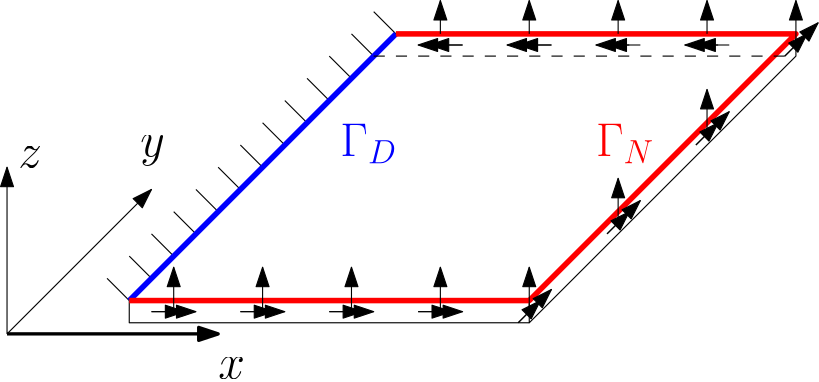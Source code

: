 <?xml version="1.0"?>
<!DOCTYPE ipe SYSTEM "ipe.dtd">
<ipe version="70206" creator="Ipe 7.2.9">
<info created="D:20191209201201" modified="D:20191209202347"/>
<ipestyle name="basic">
<symbol name="arrow/arc(spx)">
<path stroke="sym-stroke" fill="sym-stroke" pen="sym-pen">
0 0 m
-1 0.333 l
-1 -0.333 l
h
</path>
</symbol>
<symbol name="arrow/farc(spx)">
<path stroke="sym-stroke" fill="white" pen="sym-pen">
0 0 m
-1 0.333 l
-1 -0.333 l
h
</path>
</symbol>
<symbol name="arrow/ptarc(spx)">
<path stroke="sym-stroke" fill="sym-stroke" pen="sym-pen">
0 0 m
-1 0.333 l
-0.8 0 l
-1 -0.333 l
h
</path>
</symbol>
<symbol name="arrow/fptarc(spx)">
<path stroke="sym-stroke" fill="white" pen="sym-pen">
0 0 m
-1 0.333 l
-0.8 0 l
-1 -0.333 l
h
</path>
</symbol>
<symbol name="mark/circle(sx)" transformations="translations">
<path fill="sym-stroke">
0.6 0 0 0.6 0 0 e
0.4 0 0 0.4 0 0 e
</path>
</symbol>
<symbol name="mark/disk(sx)" transformations="translations">
<path fill="sym-stroke">
0.6 0 0 0.6 0 0 e
</path>
</symbol>
<symbol name="mark/fdisk(sfx)" transformations="translations">
<group>
<path fill="sym-fill">
0.5 0 0 0.5 0 0 e
</path>
<path fill="sym-stroke" fillrule="eofill">
0.6 0 0 0.6 0 0 e
0.4 0 0 0.4 0 0 e
</path>
</group>
</symbol>
<symbol name="mark/box(sx)" transformations="translations">
<path fill="sym-stroke" fillrule="eofill">
-0.6 -0.6 m
0.6 -0.6 l
0.6 0.6 l
-0.6 0.6 l
h
-0.4 -0.4 m
0.4 -0.4 l
0.4 0.4 l
-0.4 0.4 l
h
</path>
</symbol>
<symbol name="mark/square(sx)" transformations="translations">
<path fill="sym-stroke">
-0.6 -0.6 m
0.6 -0.6 l
0.6 0.6 l
-0.6 0.6 l
h
</path>
</symbol>
<symbol name="mark/fsquare(sfx)" transformations="translations">
<group>
<path fill="sym-fill">
-0.5 -0.5 m
0.5 -0.5 l
0.5 0.5 l
-0.5 0.5 l
h
</path>
<path fill="sym-stroke" fillrule="eofill">
-0.6 -0.6 m
0.6 -0.6 l
0.6 0.6 l
-0.6 0.6 l
h
-0.4 -0.4 m
0.4 -0.4 l
0.4 0.4 l
-0.4 0.4 l
h
</path>
</group>
</symbol>
<symbol name="mark/cross(sx)" transformations="translations">
<group>
<path fill="sym-stroke">
-0.43 -0.57 m
0.57 0.43 l
0.43 0.57 l
-0.57 -0.43 l
h
</path>
<path fill="sym-stroke">
-0.43 0.57 m
0.57 -0.43 l
0.43 -0.57 l
-0.57 0.43 l
h
</path>
</group>
</symbol>
<symbol name="arrow/fnormal(spx)">
<path stroke="sym-stroke" fill="white" pen="sym-pen">
0 0 m
-1 0.333 l
-1 -0.333 l
h
</path>
</symbol>
<symbol name="arrow/pointed(spx)">
<path stroke="sym-stroke" fill="sym-stroke" pen="sym-pen">
0 0 m
-1 0.333 l
-0.8 0 l
-1 -0.333 l
h
</path>
</symbol>
<symbol name="arrow/fpointed(spx)">
<path stroke="sym-stroke" fill="white" pen="sym-pen">
0 0 m
-1 0.333 l
-0.8 0 l
-1 -0.333 l
h
</path>
</symbol>
<symbol name="arrow/linear(spx)">
<path stroke="sym-stroke" pen="sym-pen">
-1 0.333 m
0 0 l
-1 -0.333 l
</path>
</symbol>
<symbol name="arrow/fdouble(spx)">
<path stroke="sym-stroke" fill="white" pen="sym-pen">
0 0 m
-1 0.333 l
-1 -0.333 l
h
-1 0 m
-2 0.333 l
-2 -0.333 l
h
</path>
</symbol>
<symbol name="arrow/double(spx)">
<path stroke="sym-stroke" fill="sym-stroke" pen="sym-pen">
0 0 m
-1 0.333 l
-1 -0.333 l
h
-1 0 m
-2 0.333 l
-2 -0.333 l
h
</path>
</symbol>
<pen name="heavier" value="0.8"/>
<pen name="fat" value="1.2"/>
<pen name="ultrafat" value="2"/>
<symbolsize name="large" value="5"/>
<symbolsize name="small" value="2"/>
<symbolsize name="tiny" value="1.1"/>
<arrowsize name="large" value="10"/>
<arrowsize name="small" value="5"/>
<arrowsize name="tiny" value="3"/>
<color name="red" value="1 0 0"/>
<color name="green" value="0 1 0"/>
<color name="blue" value="0 0 1"/>
<color name="yellow" value="1 1 0"/>
<color name="orange" value="1 0.647 0"/>
<color name="gold" value="1 0.843 0"/>
<color name="purple" value="0.627 0.125 0.941"/>
<color name="gray" value="0.745"/>
<color name="brown" value="0.647 0.165 0.165"/>
<color name="navy" value="0 0 0.502"/>
<color name="pink" value="1 0.753 0.796"/>
<color name="seagreen" value="0.18 0.545 0.341"/>
<color name="turquoise" value="0.251 0.878 0.816"/>
<color name="violet" value="0.933 0.51 0.933"/>
<color name="darkblue" value="0 0 0.545"/>
<color name="darkcyan" value="0 0.545 0.545"/>
<color name="darkgray" value="0.663"/>
<color name="darkgreen" value="0 0.392 0"/>
<color name="darkmagenta" value="0.545 0 0.545"/>
<color name="darkorange" value="1 0.549 0"/>
<color name="darkred" value="0.545 0 0"/>
<color name="lightblue" value="0.678 0.847 0.902"/>
<color name="lightcyan" value="0.878 1 1"/>
<color name="lightgray" value="0.827"/>
<color name="lightgreen" value="0.565 0.933 0.565"/>
<color name="lightyellow" value="1 1 0.878"/>
<dashstyle name="dashed" value="[4] 0"/>
<dashstyle name="dotted" value="[1 3] 0"/>
<dashstyle name="dash dotted" value="[4 2 1 2] 0"/>
<dashstyle name="dash dot dotted" value="[4 2 1 2 1 2] 0"/>
<textsize name="large" value="\large"/>
<textsize name="Large" value="\Large"/>
<textsize name="LARGE" value="\LARGE"/>
<textsize name="huge" value="\huge"/>
<textsize name="Huge" value="\Huge"/>
<textsize name="small" value="\small"/>
<textsize name="footnote" value="\footnotesize"/>
<textsize name="tiny" value="\tiny"/>
<textstyle name="center" begin="\begin{center}" end="\end{center}"/>
<textstyle name="itemize" begin="\begin{itemize}" end="\end{itemize}"/>
<textstyle name="item" begin="\begin{itemize}\item{}" end="\end{itemize}"/>
<gridsize name="4 pts" value="4"/>
<gridsize name="8 pts (~3 mm)" value="8"/>
<gridsize name="16 pts (~6 mm)" value="16"/>
<gridsize name="32 pts (~12 mm)" value="32"/>
<gridsize name="10 pts (~3.5 mm)" value="10"/>
<gridsize name="20 pts (~7 mm)" value="20"/>
<gridsize name="14 pts (~5 mm)" value="14"/>
<gridsize name="28 pts (~10 mm)" value="28"/>
<gridsize name="56 pts (~20 mm)" value="56"/>
<anglesize name="90 deg" value="90"/>
<anglesize name="60 deg" value="60"/>
<anglesize name="45 deg" value="45"/>
<anglesize name="30 deg" value="30"/>
<anglesize name="22.5 deg" value="22.5"/>
<opacity name="10%" value="0.1"/>
<opacity name="30%" value="0.3"/>
<opacity name="50%" value="0.5"/>
<opacity name="75%" value="0.75"/>
<tiling name="falling" angle="-60" step="4" width="1"/>
<tiling name="rising" angle="30" step="4" width="1"/>
</ipestyle>
<page>
<layer name="alpha"/>
<view layers="alpha" active="alpha"/>
<path layer="alpha" matrix="1 0 0 1 96 72" stroke="black">
48 464 m
40 472 l
40 472 l
</path>
<path matrix="1 0 0 1 96 72" stroke="black">
56 472 m
48 480 l
</path>
<path matrix="1 0 0 1 96 72" stroke="black">
64 480 m
56 488 l
</path>
<path matrix="1 0 0 1 96 72" stroke="black">
72 488 m
64 496 l
</path>
<path matrix="1 0 0 1 96 72" stroke="black">
80 496 m
72 504 l
</path>
<path matrix="1 0 0 1 96 72" stroke="black">
88 504 m
80 512 l
</path>
<path matrix="1 0 0 1 96 72" stroke="black">
96 512 m
88 520 l
</path>
<path matrix="1 0 0 1 96 72" stroke="black">
104 520 m
96 528 l
</path>
<path matrix="1 0 0 1 96 72" stroke="black">
112 528 m
104 536 l
</path>
<path matrix="1 0 0 1 96 72" stroke="black">
120 536 m
112 544 l
</path>
<path matrix="1 0 0 1 96 72" stroke="black">
128 544 m
120 552 l
</path>
<path matrix="1 0 0 1 96 72" stroke="black">
136 552 m
128 560 l
</path>
<path matrix="1 0 0 1 96 72" stroke="black">
144 560 m
136 568 l
</path>
<path matrix="1 0 0 1 96 72" stroke="black" pen="fat" arrow="normal/normal">
4 452 m
80 452 l
</path>
<path matrix="1 0 0 1 96 72" stroke="black" arrow="normal/normal">
4 452 m
56 504 l
</path>
<text matrix="1 0 0 1 92 80" transformations="translations" pos="84 428" stroke="black" type="label" width="9.579" height="7.412" depth="0" valign="baseline" size="LARGE" style="math">x</text>
<text matrix="1 0 0 1 96 72" transformations="translations" pos="52 516" stroke="black" type="label" width="8.837" height="7.41" depth="3.35" valign="baseline" size="LARGE" style="math">y</text>
<path matrix="1 0 0 1 96 72" stroke="black" arrow="normal/normal">
4 452 m
4 512 l
</path>
<text matrix="1 0 0 1 88 72" transformations="translations" pos="16 512" stroke="black" type="label" width="8.598" height="7.412" depth="0" valign="baseline" size="LARGE" style="math">z</text>
<path matrix="1 0 0 1 96 72" stroke="black">
288 560 m
288 552 l
192 456 l
192 464 l
192 464 l
</path>
<path matrix="1 0 0 1 96 72" stroke="black">
192 456 m
48 456 l
48 464 l
</path>
<path stroke="blue" pen="ultrafat">
144 536 m
240 632 l
</path>
<text transformations="translations" pos="220 588" stroke="blue" type="label" width="20.458" height="11.764" depth="2.58" valign="baseline" size="LARGE" style="math">\Gamma_D</text>
<path stroke="red" pen="ultrafat">
144 536 m
288 536 l
384 632 l
240 632 l
</path>
<text matrix="1 0 0 1 -12 0" transformations="translations" pos="324 588" stroke="red" type="label" width="21.036" height="11.764" depth="2.58" valign="baseline" size="LARGE" style="math">\Gamma_N</text>
<path stroke="black" arrow="normal/normal">
160 532 m
160 548 l
</path>
<path stroke="black" arrow="normal/normal">
192 532 m
192 548 l
</path>
<path stroke="black" arrow="normal/normal">
224 532 m
224 548 l
</path>
<path stroke="black" arrow="normal/normal">
256 532 m
256 548 l
</path>
<path stroke="black" arrow="normal/normal">
288 532 m
288 548 l
</path>
<path stroke="black" arrow="normal/normal">
320 564 m
320 580 l
</path>
<path stroke="black" arrow="normal/normal">
352 596 m
352 612 l
</path>
<path stroke="black" arrow="normal/normal">
384 628 m
384 644 l
</path>
<path stroke="black" arrow="normal/normal">
352 632 m
352 644 l
</path>
<path stroke="black" arrow="normal/normal">
320 632 m
320 644 l
</path>
<path stroke="black" arrow="normal/normal">
288 632 m
288 644 l
</path>
<path stroke="black" arrow="normal/normal">
256 632 m
256 644 l
</path>
<path matrix="1 0 0 1 32 -124" stroke="black" arrow="normal/normal">
152 656 m
164 656 l
</path>
<path matrix="1 0 0 1 32 -124" stroke="black" arrow="normal/normal">
152 656 m
168 656 l
</path>
<path matrix="1 0 0 1 0 -124" stroke="black" arrow="normal/normal">
152 656 m
164 656 l
</path>
<path matrix="1 0 0 1 0 -124" stroke="black" arrow="normal/normal">
152 656 m
168 656 l
</path>
<path matrix="1 0 0 1 64 -124" stroke="black" arrow="normal/normal">
152 656 m
164 656 l
</path>
<path matrix="1 0 0 1 64 -124" stroke="black" arrow="normal/normal">
152 656 m
168 656 l
</path>
<path matrix="1 0 0 1 96 -124" stroke="black" arrow="normal/normal">
152 656 m
164 656 l
</path>
<path matrix="1 0 0 1 96 -124" stroke="black" arrow="normal/normal">
152 656 m
168 656 l
</path>
<path stroke="black" dash="dashed">
232 624 m
384 624 l
</path>
<path matrix="-1 0 -0 -1 416 1284" stroke="black" arrow="normal/normal">
152 656 m
164 656 l
</path>
<path matrix="-1 0 -0 -1 416 1284" stroke="black" arrow="normal/normal">
152 656 m
168 656 l
</path>
<path matrix="1 0 0 1 96 -92" stroke="black" arrow="normal/normal">
188 620 m
196 628 l
</path>
<path matrix="1 0 0 1 96 -92" stroke="black" arrow="normal/normal">
188 620 m
200 632 l
</path>
<path matrix="1 0 0 1 128 -60" stroke="black" arrow="normal/normal">
188 620 m
196 628 l
</path>
<path matrix="1 0 0 1 128 -60" stroke="black" arrow="normal/normal">
188 620 m
200 632 l
</path>
<path matrix="1 0 0 1 160 -28" stroke="black" arrow="normal/normal">
188 620 m
196 628 l
</path>
<path matrix="1 0 0 1 160 -28" stroke="black" arrow="normal/normal">
188 620 m
200 632 l
</path>
<path matrix="1 0 0 1 192 4" stroke="black" arrow="normal/normal">
188 620 m
196 628 l
</path>
<path matrix="1 0 0 1 192 4" stroke="black" arrow="normal/normal">
188 620 m
200 632 l
</path>
<path matrix="-1 0 0 -1 448 1284" stroke="black" arrow="normal/normal">
152 656 m
168 656 l
</path>
<path stroke="black" arrow="normal/normal">
296 628 m
284 628 l
</path>
<path matrix="1 0 0 1 28 0" stroke="black" arrow="normal/normal">
296 628 m
284 628 l
</path>
<path stroke="black" arrow="normal/normal">
328 628 m
316 628 l
</path>
<path stroke="black" arrow="normal/normal">
356 628 m
344 628 l
</path>
<path stroke="black" arrow="normal/normal">
360 628 m
348 628 l
</path>
</page>
</ipe>
